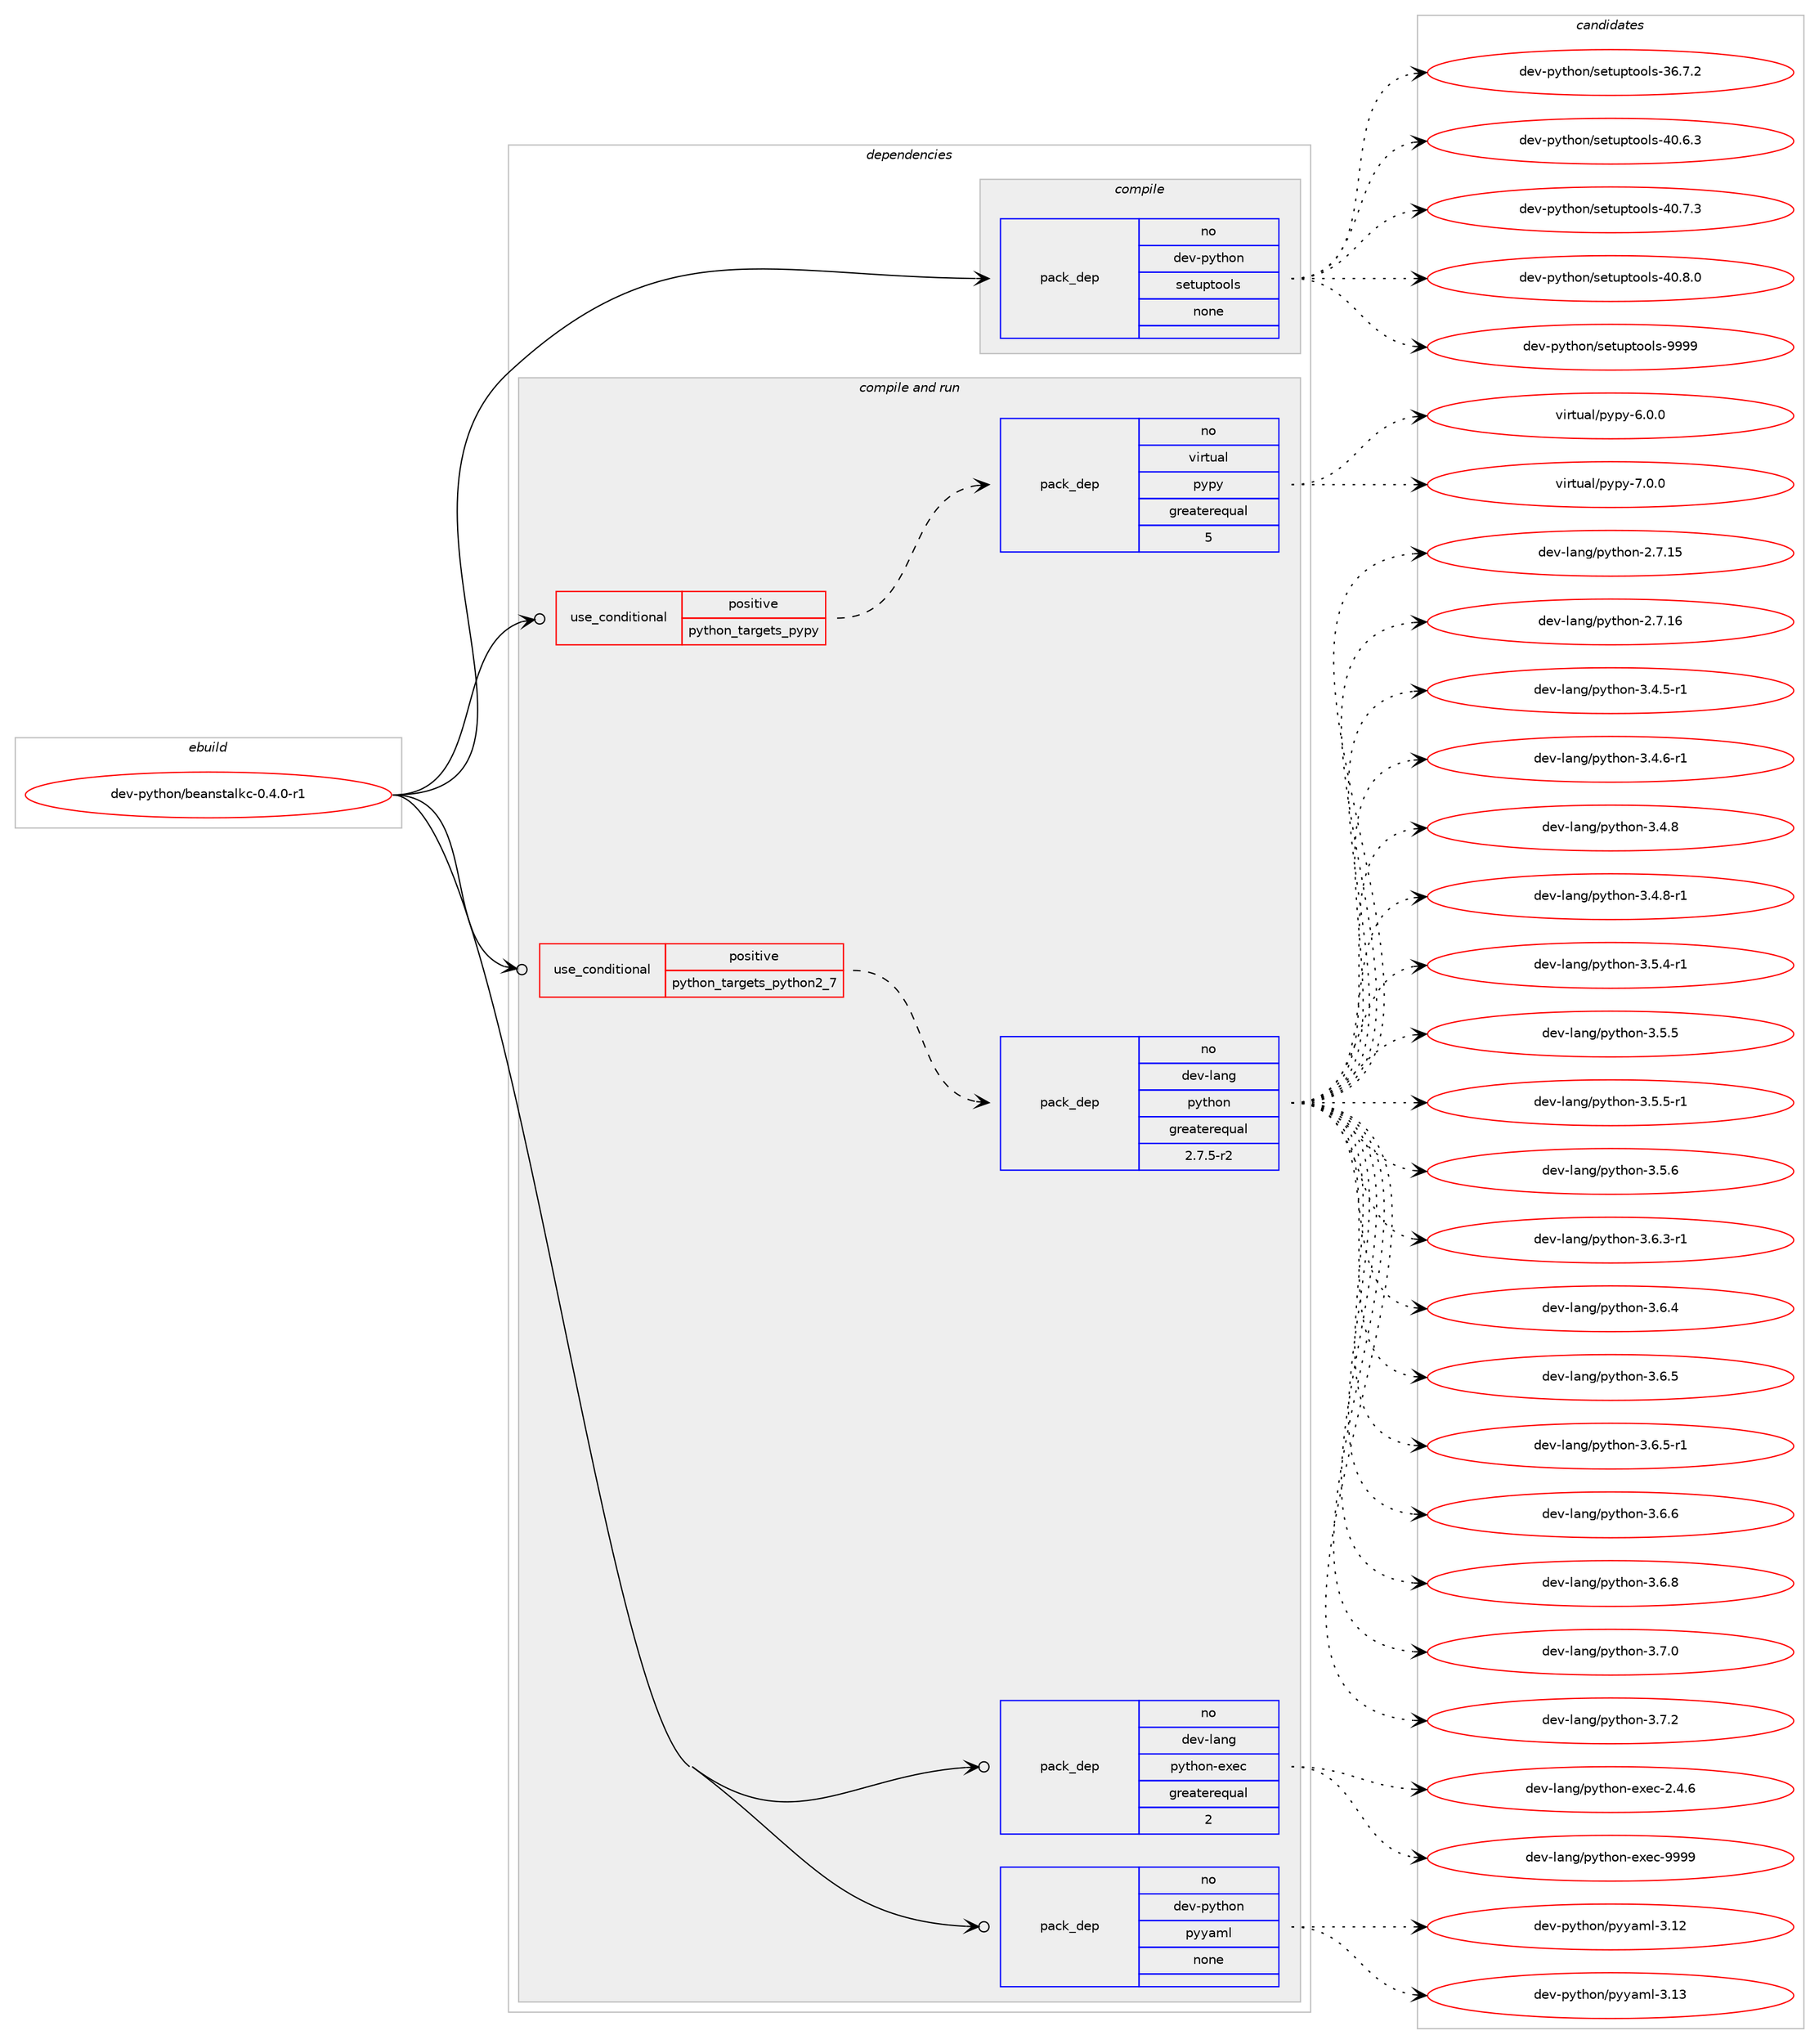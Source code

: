 digraph prolog {

# *************
# Graph options
# *************

newrank=true;
concentrate=true;
compound=true;
graph [rankdir=LR,fontname=Helvetica,fontsize=10,ranksep=1.5];#, ranksep=2.5, nodesep=0.2];
edge  [arrowhead=vee];
node  [fontname=Helvetica,fontsize=10];

# **********
# The ebuild
# **********

subgraph cluster_leftcol {
color=gray;
rank=same;
label=<<i>ebuild</i>>;
id [label="dev-python/beanstalkc-0.4.0-r1", color=red, width=4, href="../dev-python/beanstalkc-0.4.0-r1.svg"];
}

# ****************
# The dependencies
# ****************

subgraph cluster_midcol {
color=gray;
label=<<i>dependencies</i>>;
subgraph cluster_compile {
fillcolor="#eeeeee";
style=filled;
label=<<i>compile</i>>;
subgraph pack1006057 {
dependency1400866 [label=<<TABLE BORDER="0" CELLBORDER="1" CELLSPACING="0" CELLPADDING="4" WIDTH="220"><TR><TD ROWSPAN="6" CELLPADDING="30">pack_dep</TD></TR><TR><TD WIDTH="110">no</TD></TR><TR><TD>dev-python</TD></TR><TR><TD>setuptools</TD></TR><TR><TD>none</TD></TR><TR><TD></TD></TR></TABLE>>, shape=none, color=blue];
}
id:e -> dependency1400866:w [weight=20,style="solid",arrowhead="vee"];
}
subgraph cluster_compileandrun {
fillcolor="#eeeeee";
style=filled;
label=<<i>compile and run</i>>;
subgraph cond371581 {
dependency1400867 [label=<<TABLE BORDER="0" CELLBORDER="1" CELLSPACING="0" CELLPADDING="4"><TR><TD ROWSPAN="3" CELLPADDING="10">use_conditional</TD></TR><TR><TD>positive</TD></TR><TR><TD>python_targets_pypy</TD></TR></TABLE>>, shape=none, color=red];
subgraph pack1006058 {
dependency1400868 [label=<<TABLE BORDER="0" CELLBORDER="1" CELLSPACING="0" CELLPADDING="4" WIDTH="220"><TR><TD ROWSPAN="6" CELLPADDING="30">pack_dep</TD></TR><TR><TD WIDTH="110">no</TD></TR><TR><TD>virtual</TD></TR><TR><TD>pypy</TD></TR><TR><TD>greaterequal</TD></TR><TR><TD>5</TD></TR></TABLE>>, shape=none, color=blue];
}
dependency1400867:e -> dependency1400868:w [weight=20,style="dashed",arrowhead="vee"];
}
id:e -> dependency1400867:w [weight=20,style="solid",arrowhead="odotvee"];
subgraph cond371582 {
dependency1400869 [label=<<TABLE BORDER="0" CELLBORDER="1" CELLSPACING="0" CELLPADDING="4"><TR><TD ROWSPAN="3" CELLPADDING="10">use_conditional</TD></TR><TR><TD>positive</TD></TR><TR><TD>python_targets_python2_7</TD></TR></TABLE>>, shape=none, color=red];
subgraph pack1006059 {
dependency1400870 [label=<<TABLE BORDER="0" CELLBORDER="1" CELLSPACING="0" CELLPADDING="4" WIDTH="220"><TR><TD ROWSPAN="6" CELLPADDING="30">pack_dep</TD></TR><TR><TD WIDTH="110">no</TD></TR><TR><TD>dev-lang</TD></TR><TR><TD>python</TD></TR><TR><TD>greaterequal</TD></TR><TR><TD>2.7.5-r2</TD></TR></TABLE>>, shape=none, color=blue];
}
dependency1400869:e -> dependency1400870:w [weight=20,style="dashed",arrowhead="vee"];
}
id:e -> dependency1400869:w [weight=20,style="solid",arrowhead="odotvee"];
subgraph pack1006060 {
dependency1400871 [label=<<TABLE BORDER="0" CELLBORDER="1" CELLSPACING="0" CELLPADDING="4" WIDTH="220"><TR><TD ROWSPAN="6" CELLPADDING="30">pack_dep</TD></TR><TR><TD WIDTH="110">no</TD></TR><TR><TD>dev-lang</TD></TR><TR><TD>python-exec</TD></TR><TR><TD>greaterequal</TD></TR><TR><TD>2</TD></TR></TABLE>>, shape=none, color=blue];
}
id:e -> dependency1400871:w [weight=20,style="solid",arrowhead="odotvee"];
subgraph pack1006061 {
dependency1400872 [label=<<TABLE BORDER="0" CELLBORDER="1" CELLSPACING="0" CELLPADDING="4" WIDTH="220"><TR><TD ROWSPAN="6" CELLPADDING="30">pack_dep</TD></TR><TR><TD WIDTH="110">no</TD></TR><TR><TD>dev-python</TD></TR><TR><TD>pyyaml</TD></TR><TR><TD>none</TD></TR><TR><TD></TD></TR></TABLE>>, shape=none, color=blue];
}
id:e -> dependency1400872:w [weight=20,style="solid",arrowhead="odotvee"];
}
subgraph cluster_run {
fillcolor="#eeeeee";
style=filled;
label=<<i>run</i>>;
}
}

# **************
# The candidates
# **************

subgraph cluster_choices {
rank=same;
color=gray;
label=<<i>candidates</i>>;

subgraph choice1006057 {
color=black;
nodesep=1;
choice100101118451121211161041111104711510111611711211611111110811545515446554650 [label="dev-python/setuptools-36.7.2", color=red, width=4,href="../dev-python/setuptools-36.7.2.svg"];
choice100101118451121211161041111104711510111611711211611111110811545524846544651 [label="dev-python/setuptools-40.6.3", color=red, width=4,href="../dev-python/setuptools-40.6.3.svg"];
choice100101118451121211161041111104711510111611711211611111110811545524846554651 [label="dev-python/setuptools-40.7.3", color=red, width=4,href="../dev-python/setuptools-40.7.3.svg"];
choice100101118451121211161041111104711510111611711211611111110811545524846564648 [label="dev-python/setuptools-40.8.0", color=red, width=4,href="../dev-python/setuptools-40.8.0.svg"];
choice10010111845112121116104111110471151011161171121161111111081154557575757 [label="dev-python/setuptools-9999", color=red, width=4,href="../dev-python/setuptools-9999.svg"];
dependency1400866:e -> choice100101118451121211161041111104711510111611711211611111110811545515446554650:w [style=dotted,weight="100"];
dependency1400866:e -> choice100101118451121211161041111104711510111611711211611111110811545524846544651:w [style=dotted,weight="100"];
dependency1400866:e -> choice100101118451121211161041111104711510111611711211611111110811545524846554651:w [style=dotted,weight="100"];
dependency1400866:e -> choice100101118451121211161041111104711510111611711211611111110811545524846564648:w [style=dotted,weight="100"];
dependency1400866:e -> choice10010111845112121116104111110471151011161171121161111111081154557575757:w [style=dotted,weight="100"];
}
subgraph choice1006058 {
color=black;
nodesep=1;
choice1181051141161179710847112121112121455446484648 [label="virtual/pypy-6.0.0", color=red, width=4,href="../virtual/pypy-6.0.0.svg"];
choice1181051141161179710847112121112121455546484648 [label="virtual/pypy-7.0.0", color=red, width=4,href="../virtual/pypy-7.0.0.svg"];
dependency1400868:e -> choice1181051141161179710847112121112121455446484648:w [style=dotted,weight="100"];
dependency1400868:e -> choice1181051141161179710847112121112121455546484648:w [style=dotted,weight="100"];
}
subgraph choice1006059 {
color=black;
nodesep=1;
choice10010111845108971101034711212111610411111045504655464953 [label="dev-lang/python-2.7.15", color=red, width=4,href="../dev-lang/python-2.7.15.svg"];
choice10010111845108971101034711212111610411111045504655464954 [label="dev-lang/python-2.7.16", color=red, width=4,href="../dev-lang/python-2.7.16.svg"];
choice1001011184510897110103471121211161041111104551465246534511449 [label="dev-lang/python-3.4.5-r1", color=red, width=4,href="../dev-lang/python-3.4.5-r1.svg"];
choice1001011184510897110103471121211161041111104551465246544511449 [label="dev-lang/python-3.4.6-r1", color=red, width=4,href="../dev-lang/python-3.4.6-r1.svg"];
choice100101118451089711010347112121116104111110455146524656 [label="dev-lang/python-3.4.8", color=red, width=4,href="../dev-lang/python-3.4.8.svg"];
choice1001011184510897110103471121211161041111104551465246564511449 [label="dev-lang/python-3.4.8-r1", color=red, width=4,href="../dev-lang/python-3.4.8-r1.svg"];
choice1001011184510897110103471121211161041111104551465346524511449 [label="dev-lang/python-3.5.4-r1", color=red, width=4,href="../dev-lang/python-3.5.4-r1.svg"];
choice100101118451089711010347112121116104111110455146534653 [label="dev-lang/python-3.5.5", color=red, width=4,href="../dev-lang/python-3.5.5.svg"];
choice1001011184510897110103471121211161041111104551465346534511449 [label="dev-lang/python-3.5.5-r1", color=red, width=4,href="../dev-lang/python-3.5.5-r1.svg"];
choice100101118451089711010347112121116104111110455146534654 [label="dev-lang/python-3.5.6", color=red, width=4,href="../dev-lang/python-3.5.6.svg"];
choice1001011184510897110103471121211161041111104551465446514511449 [label="dev-lang/python-3.6.3-r1", color=red, width=4,href="../dev-lang/python-3.6.3-r1.svg"];
choice100101118451089711010347112121116104111110455146544652 [label="dev-lang/python-3.6.4", color=red, width=4,href="../dev-lang/python-3.6.4.svg"];
choice100101118451089711010347112121116104111110455146544653 [label="dev-lang/python-3.6.5", color=red, width=4,href="../dev-lang/python-3.6.5.svg"];
choice1001011184510897110103471121211161041111104551465446534511449 [label="dev-lang/python-3.6.5-r1", color=red, width=4,href="../dev-lang/python-3.6.5-r1.svg"];
choice100101118451089711010347112121116104111110455146544654 [label="dev-lang/python-3.6.6", color=red, width=4,href="../dev-lang/python-3.6.6.svg"];
choice100101118451089711010347112121116104111110455146544656 [label="dev-lang/python-3.6.8", color=red, width=4,href="../dev-lang/python-3.6.8.svg"];
choice100101118451089711010347112121116104111110455146554648 [label="dev-lang/python-3.7.0", color=red, width=4,href="../dev-lang/python-3.7.0.svg"];
choice100101118451089711010347112121116104111110455146554650 [label="dev-lang/python-3.7.2", color=red, width=4,href="../dev-lang/python-3.7.2.svg"];
dependency1400870:e -> choice10010111845108971101034711212111610411111045504655464953:w [style=dotted,weight="100"];
dependency1400870:e -> choice10010111845108971101034711212111610411111045504655464954:w [style=dotted,weight="100"];
dependency1400870:e -> choice1001011184510897110103471121211161041111104551465246534511449:w [style=dotted,weight="100"];
dependency1400870:e -> choice1001011184510897110103471121211161041111104551465246544511449:w [style=dotted,weight="100"];
dependency1400870:e -> choice100101118451089711010347112121116104111110455146524656:w [style=dotted,weight="100"];
dependency1400870:e -> choice1001011184510897110103471121211161041111104551465246564511449:w [style=dotted,weight="100"];
dependency1400870:e -> choice1001011184510897110103471121211161041111104551465346524511449:w [style=dotted,weight="100"];
dependency1400870:e -> choice100101118451089711010347112121116104111110455146534653:w [style=dotted,weight="100"];
dependency1400870:e -> choice1001011184510897110103471121211161041111104551465346534511449:w [style=dotted,weight="100"];
dependency1400870:e -> choice100101118451089711010347112121116104111110455146534654:w [style=dotted,weight="100"];
dependency1400870:e -> choice1001011184510897110103471121211161041111104551465446514511449:w [style=dotted,weight="100"];
dependency1400870:e -> choice100101118451089711010347112121116104111110455146544652:w [style=dotted,weight="100"];
dependency1400870:e -> choice100101118451089711010347112121116104111110455146544653:w [style=dotted,weight="100"];
dependency1400870:e -> choice1001011184510897110103471121211161041111104551465446534511449:w [style=dotted,weight="100"];
dependency1400870:e -> choice100101118451089711010347112121116104111110455146544654:w [style=dotted,weight="100"];
dependency1400870:e -> choice100101118451089711010347112121116104111110455146544656:w [style=dotted,weight="100"];
dependency1400870:e -> choice100101118451089711010347112121116104111110455146554648:w [style=dotted,weight="100"];
dependency1400870:e -> choice100101118451089711010347112121116104111110455146554650:w [style=dotted,weight="100"];
}
subgraph choice1006060 {
color=black;
nodesep=1;
choice1001011184510897110103471121211161041111104510112010199455046524654 [label="dev-lang/python-exec-2.4.6", color=red, width=4,href="../dev-lang/python-exec-2.4.6.svg"];
choice10010111845108971101034711212111610411111045101120101994557575757 [label="dev-lang/python-exec-9999", color=red, width=4,href="../dev-lang/python-exec-9999.svg"];
dependency1400871:e -> choice1001011184510897110103471121211161041111104510112010199455046524654:w [style=dotted,weight="100"];
dependency1400871:e -> choice10010111845108971101034711212111610411111045101120101994557575757:w [style=dotted,weight="100"];
}
subgraph choice1006061 {
color=black;
nodesep=1;
choice1001011184511212111610411111047112121121971091084551464950 [label="dev-python/pyyaml-3.12", color=red, width=4,href="../dev-python/pyyaml-3.12.svg"];
choice1001011184511212111610411111047112121121971091084551464951 [label="dev-python/pyyaml-3.13", color=red, width=4,href="../dev-python/pyyaml-3.13.svg"];
dependency1400872:e -> choice1001011184511212111610411111047112121121971091084551464950:w [style=dotted,weight="100"];
dependency1400872:e -> choice1001011184511212111610411111047112121121971091084551464951:w [style=dotted,weight="100"];
}
}

}
